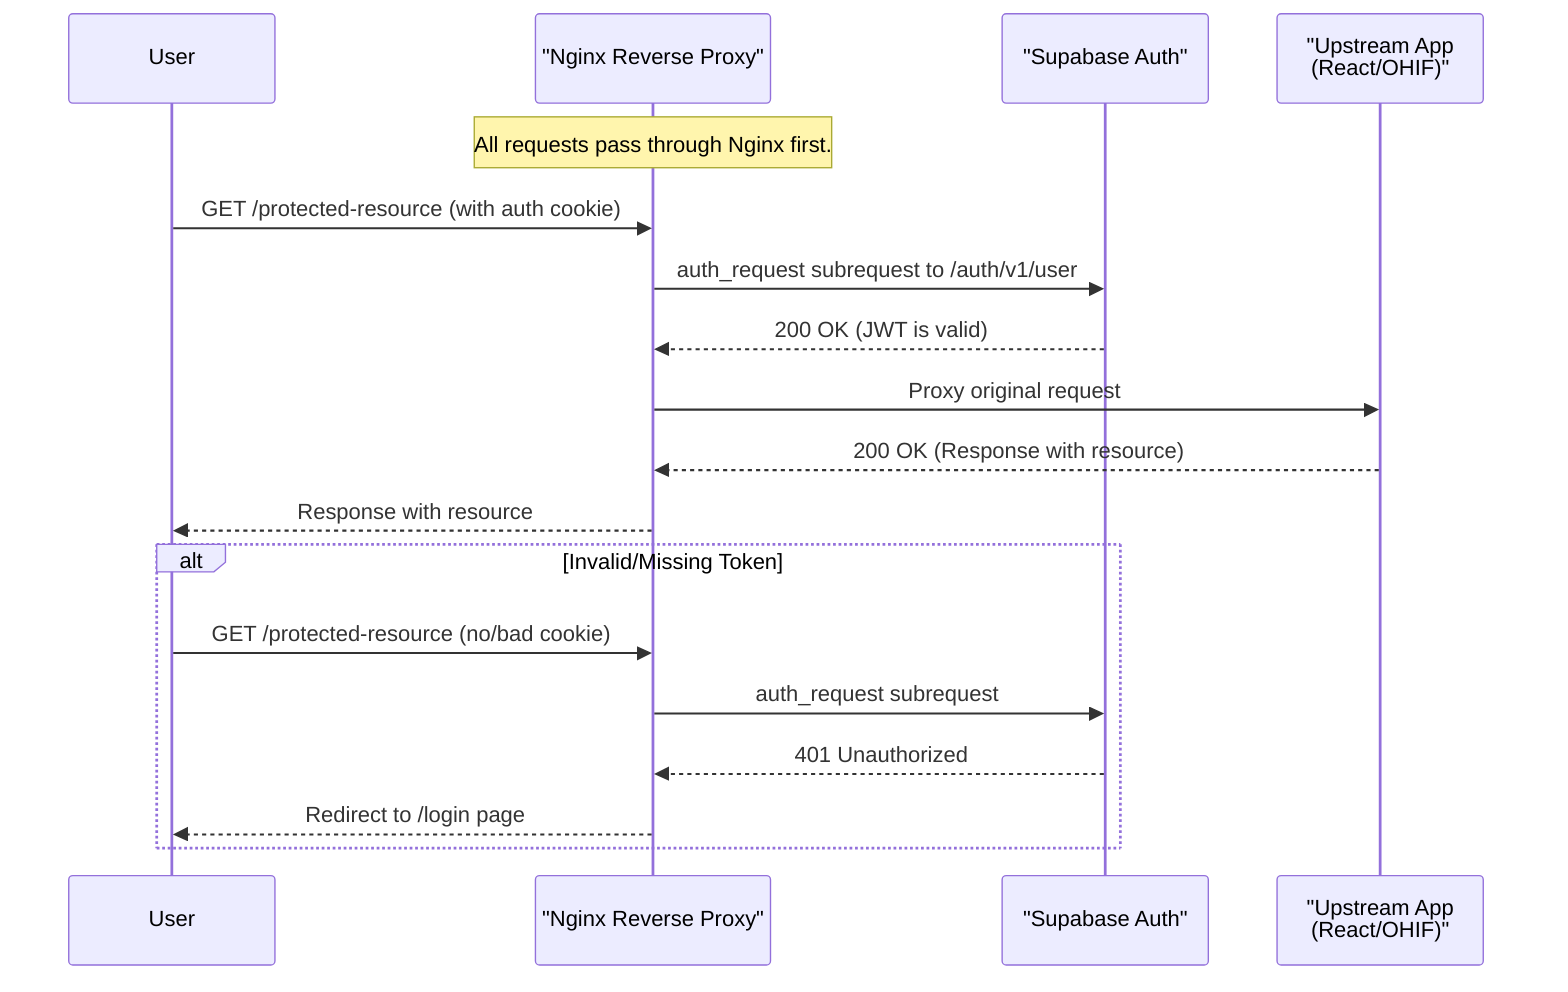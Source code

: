 sequenceDiagram
  participant User
  participant Nginx as "Nginx Reverse Proxy"
  participant Auth as "Supabase Auth"
  participant App as "Upstream App<br/>(React/OHIF)"

  Note over Nginx: All requests pass through Nginx first.

  User->>Nginx: GET /protected-resource (with auth cookie)
  Nginx->>Auth: auth_request subrequest to /auth/v1/user
  Auth-->>Nginx: 200 OK (JWT is valid)
  Nginx->>App: Proxy original request
  App-->>Nginx: 200 OK (Response with resource)
  Nginx-->>User: Response with resource

  alt Invalid/Missing Token
    User->>Nginx: GET /protected-resource (no/bad cookie)
    Nginx->>Auth: auth_request subrequest
    Auth-->>Nginx: 401 Unauthorized
    Nginx-->>User: Redirect to /login page
  end